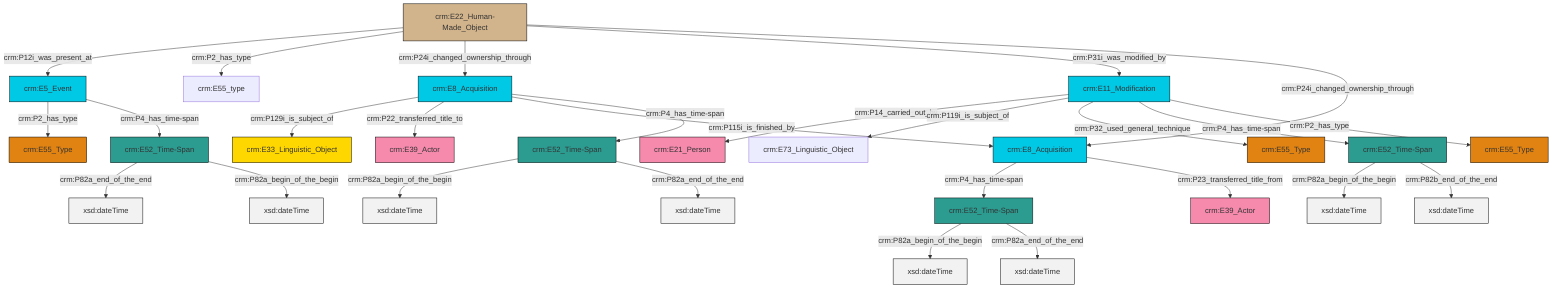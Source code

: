 graph TD
classDef Literal fill:#f2f2f2,stroke:#000000;
classDef CRM_Entity fill:#FFFFFF,stroke:#000000;
classDef Temporal_Entity fill:#00C9E6, stroke:#000000;
classDef Type fill:#E18312, stroke:#000000;
classDef Time-Span fill:#2C9C91, stroke:#000000;
classDef Appellation fill:#FFEB7F, stroke:#000000;
classDef Place fill:#008836, stroke:#000000;
classDef Persistent_Item fill:#B266B2, stroke:#000000;
classDef Conceptual_Object fill:#FFD700, stroke:#000000;
classDef Physical_Thing fill:#D2B48C, stroke:#000000;
classDef Actor fill:#f58aad, stroke:#000000;
classDef PC_Classes fill:#4ce600, stroke:#000000;
classDef Multi fill:#cccccc,stroke:#000000;

0["crm:E52_Time-Span"]:::Time-Span -->|crm:P82a_begin_of_the_begin| 10[xsd:dateTime]:::Literal
6["crm:E22_Human-Made_Object"]:::Physical_Thing -->|crm:P12i_was_present_at| 11["crm:E5_Event"]:::Temporal_Entity
16["crm:E8_Acquisition"]:::Temporal_Entity -->|crm:P4_has_time-span| 17["crm:E52_Time-Span"]:::Time-Span
6["crm:E22_Human-Made_Object"]:::Physical_Thing -->|crm:P2_has_type| 18["crm:E55_type"]:::Default
19["crm:E8_Acquisition"]:::Temporal_Entity -->|crm:P129i_is_subject_of| 20["crm:E33_Linguistic_Object"]:::Conceptual_Object
21["crm:E11_Modification"]:::Temporal_Entity -->|crm:P14_carried_out_by| 22["crm:E21_Person"]:::Actor
11["crm:E5_Event"]:::Temporal_Entity -->|crm:P2_has_type| 23["crm:E55_Type"]:::Type
6["crm:E22_Human-Made_Object"]:::Physical_Thing -->|crm:P24i_changed_ownership_through| 19["crm:E8_Acquisition"]:::Temporal_Entity
19["crm:E8_Acquisition"]:::Temporal_Entity -->|crm:P22_transferred_title_to| 2["crm:E39_Actor"]:::Actor
0["crm:E52_Time-Span"]:::Time-Span -->|crm:P82b_end_of_the_end| 27[xsd:dateTime]:::Literal
19["crm:E8_Acquisition"]:::Temporal_Entity -->|crm:P115i_is_finished_by| 16["crm:E8_Acquisition"]:::Temporal_Entity
21["crm:E11_Modification"]:::Temporal_Entity -->|crm:P119i_is_subject_of| 4["crm:E73_Linguistic_Object"]:::Default
21["crm:E11_Modification"]:::Temporal_Entity -->|crm:P32_used_general_technique| 8["crm:E55_Type"]:::Type
17["crm:E52_Time-Span"]:::Time-Span -->|crm:P82a_begin_of_the_begin| 28[xsd:dateTime]:::Literal
14["crm:E52_Time-Span"]:::Time-Span -->|crm:P82a_end_of_the_end| 29[xsd:dateTime]:::Literal
21["crm:E11_Modification"]:::Temporal_Entity -->|crm:P4_has_time-span| 0["crm:E52_Time-Span"]:::Time-Span
30["crm:E52_Time-Span"]:::Time-Span -->|crm:P82a_begin_of_the_begin| 32[xsd:dateTime]:::Literal
14["crm:E52_Time-Span"]:::Time-Span -->|crm:P82a_begin_of_the_begin| 33[xsd:dateTime]:::Literal
17["crm:E52_Time-Span"]:::Time-Span -->|crm:P82a_end_of_the_end| 34[xsd:dateTime]:::Literal
6["crm:E22_Human-Made_Object"]:::Physical_Thing -->|crm:P31i_was_modified_by| 21["crm:E11_Modification"]:::Temporal_Entity
21["crm:E11_Modification"]:::Temporal_Entity -->|crm:P2_has_type| 12["crm:E55_Type"]:::Type
16["crm:E8_Acquisition"]:::Temporal_Entity -->|crm:P23_transferred_title_from| 36["crm:E39_Actor"]:::Actor
30["crm:E52_Time-Span"]:::Time-Span -->|crm:P82a_end_of_the_end| 37[xsd:dateTime]:::Literal
19["crm:E8_Acquisition"]:::Temporal_Entity -->|crm:P4_has_time-span| 30["crm:E52_Time-Span"]:::Time-Span
6["crm:E22_Human-Made_Object"]:::Physical_Thing -->|crm:P24i_changed_ownership_through| 16["crm:E8_Acquisition"]:::Temporal_Entity
11["crm:E5_Event"]:::Temporal_Entity -->|crm:P4_has_time-span| 14["crm:E52_Time-Span"]:::Time-Span
